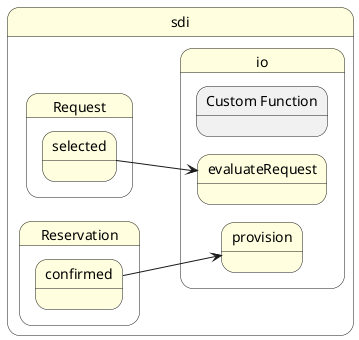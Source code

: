 @startuml
left to right direction


state "sdi" as sdi #lightyellow {
state "io" as sdiio #lightyellow {
}
}


state sdiio #lightyellow {
    state "Custom Function" as iofunction {
    }
}

        state "sdi" as sdi #lightyellow {
state "io" as sdiio #lightyellow {
state "evaluaterequest" as sdiioevaluaterequest #lightyellow {
}
}
}


        state "sdi" as sdi #lightyellow {
state "io" as sdiio #lightyellow {
state "provision" as sdiioprovision #lightyellow {
}
}
}




    state "sdi" as sdi #lightyellow {
state "Request" as sdirequest #lightyellow {
state "selected" as sdirequestselected #lightyellow {
}
}
}

    
    state "sdi" as sdi #lightyellow {
state "io" as sdiio #lightyellow {
state "evaluateRequest" as sdiioevaluaterequest #lightyellow {
}
}
}

    sdirequestselected ---> sdiioevaluaterequest
  

    state "sdi" as sdi #lightyellow {
state "Reservation" as sdireservation #lightyellow {
state "confirmed" as sdireservationconfirmed #lightyellow {
}
}
}

    
    state "sdi" as sdi #lightyellow {
state "io" as sdiio #lightyellow {
state "provision" as sdiioprovision #lightyellow {
}
}
}

    sdireservationconfirmed ---> sdiioprovision
  



@enduml
